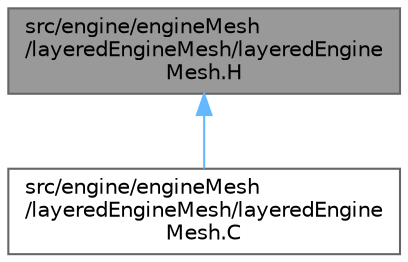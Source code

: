 digraph "src/engine/engineMesh/layeredEngineMesh/layeredEngineMesh.H"
{
 // LATEX_PDF_SIZE
  bgcolor="transparent";
  edge [fontname=Helvetica,fontsize=10,labelfontname=Helvetica,labelfontsize=10];
  node [fontname=Helvetica,fontsize=10,shape=box,height=0.2,width=0.4];
  Node1 [id="Node000001",label="src/engine/engineMesh\l/layeredEngineMesh/layeredEngine\lMesh.H",height=0.2,width=0.4,color="gray40", fillcolor="grey60", style="filled", fontcolor="black",tooltip=" "];
  Node1 -> Node2 [id="edge1_Node000001_Node000002",dir="back",color="steelblue1",style="solid",tooltip=" "];
  Node2 [id="Node000002",label="src/engine/engineMesh\l/layeredEngineMesh/layeredEngine\lMesh.C",height=0.2,width=0.4,color="grey40", fillcolor="white", style="filled",URL="$layeredEngineMesh_8C.html",tooltip=" "];
}
